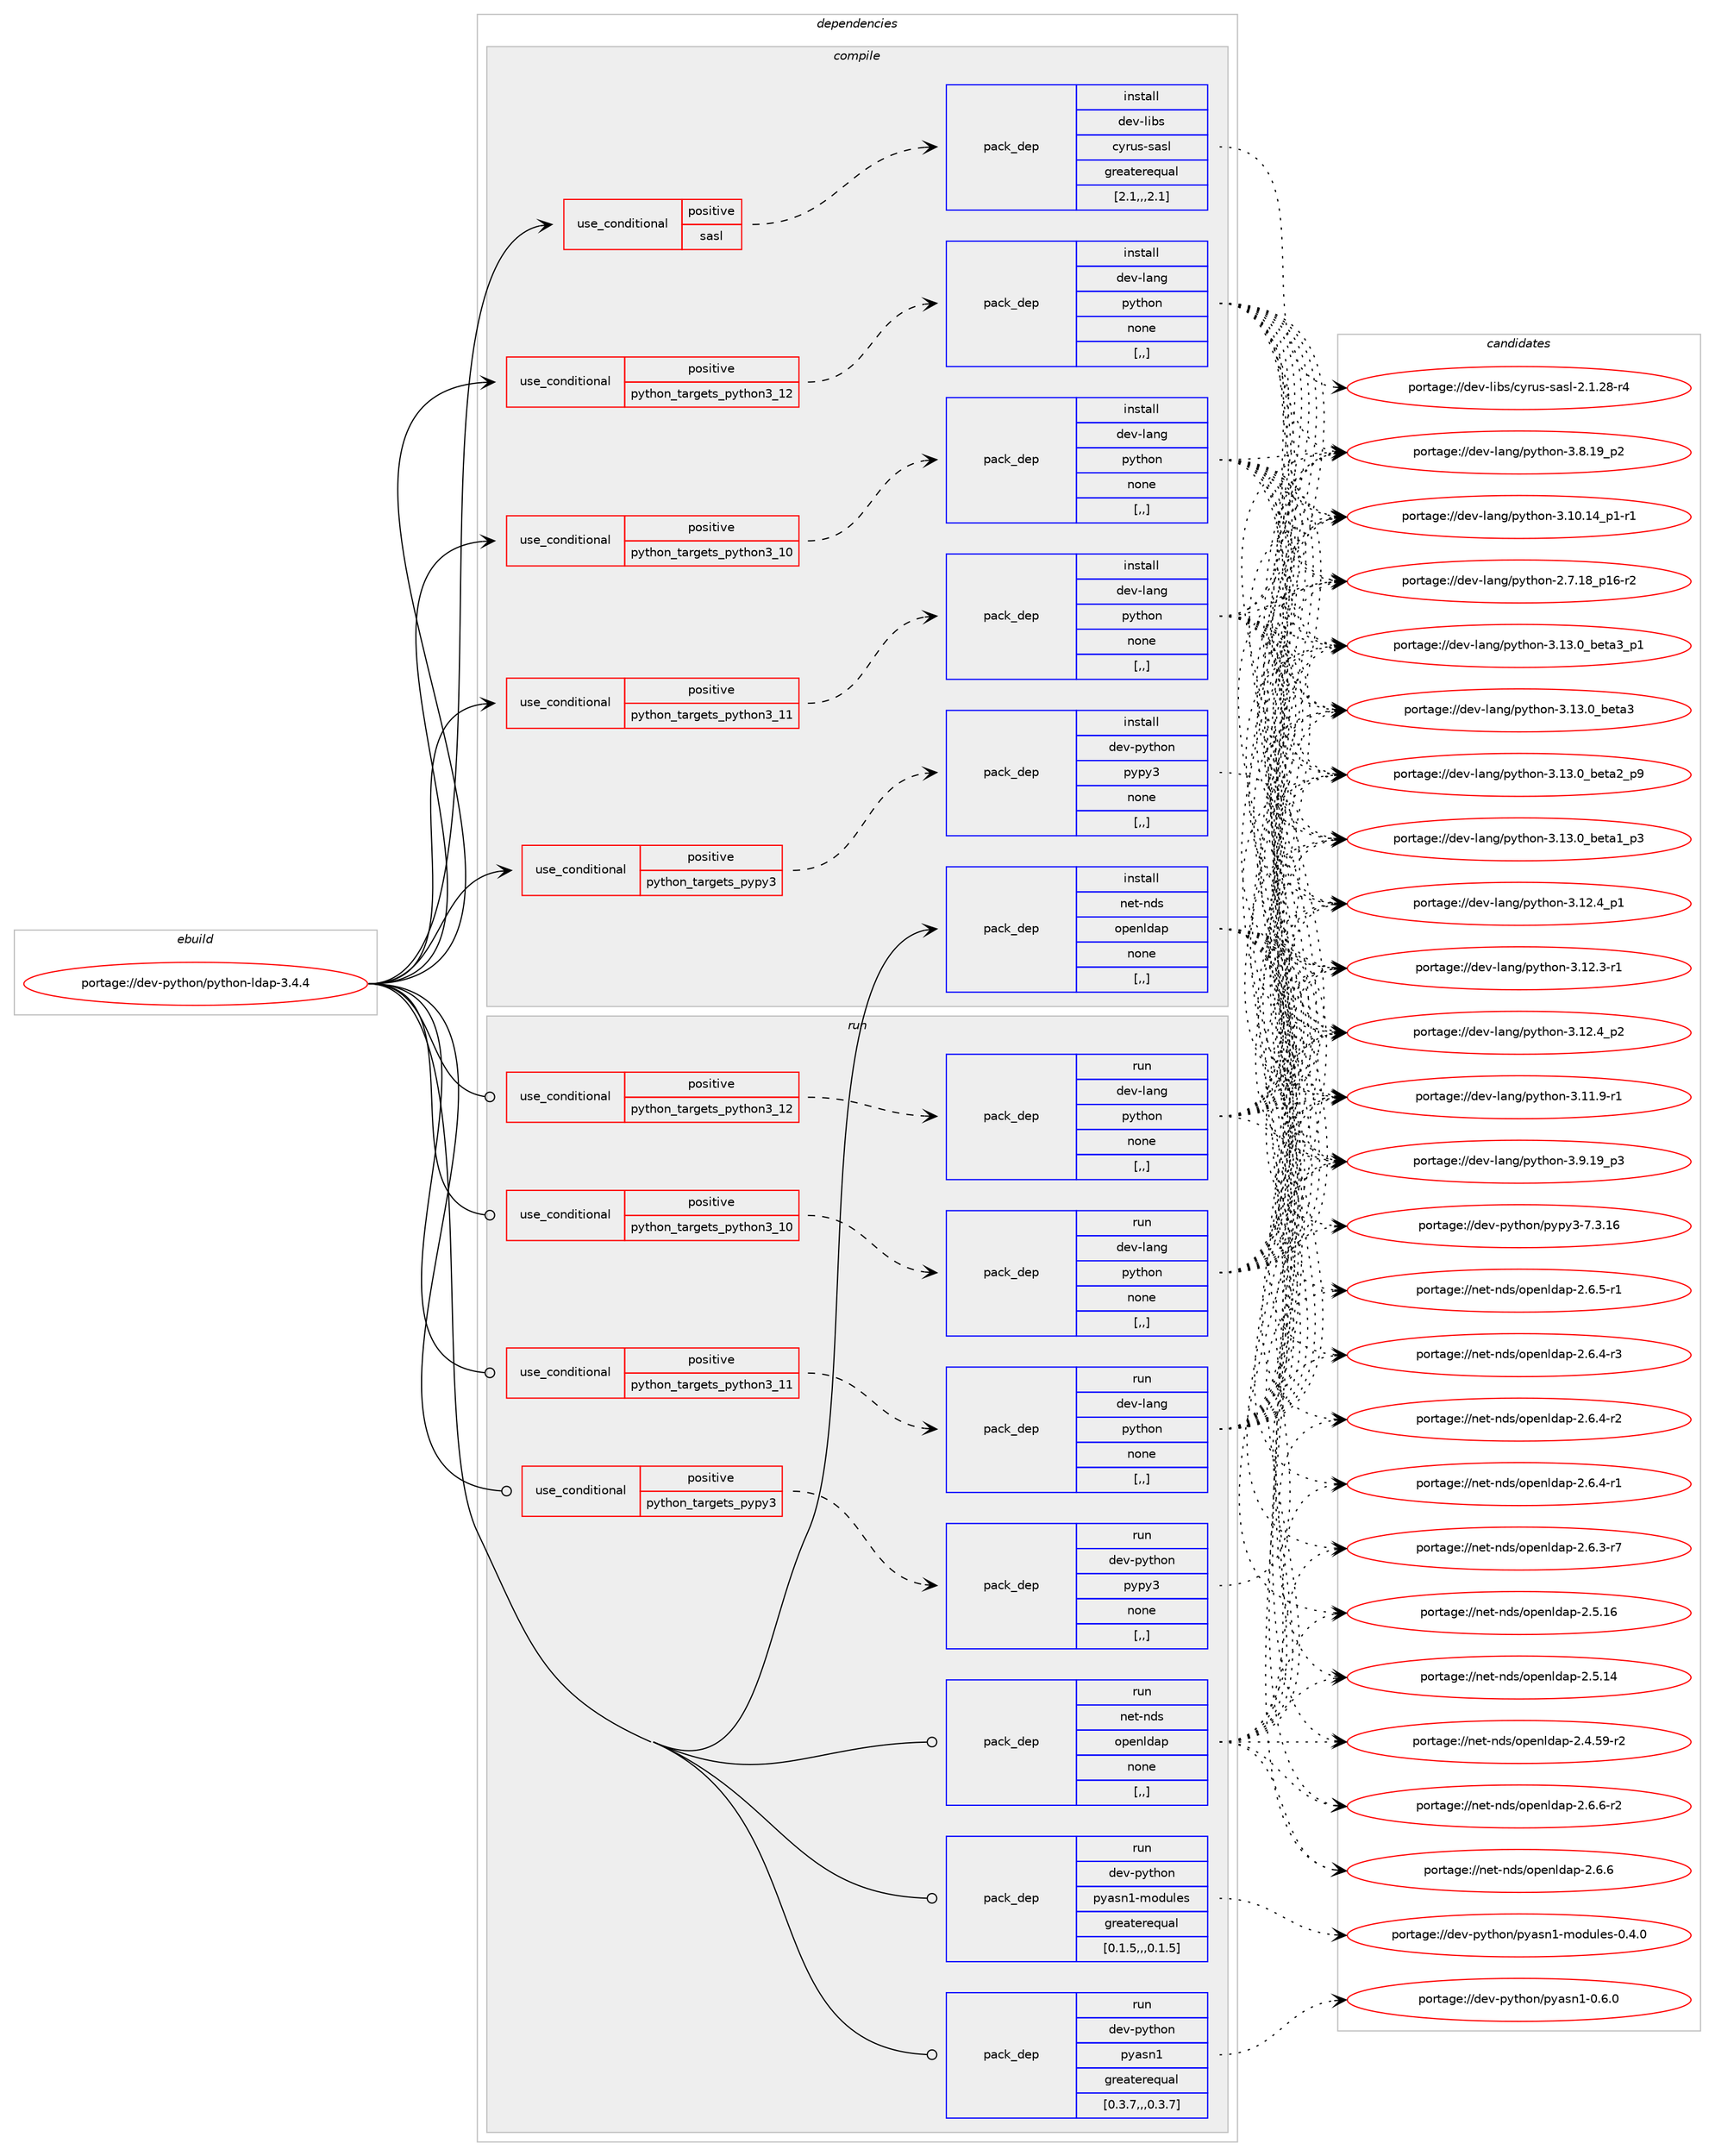 digraph prolog {

# *************
# Graph options
# *************

newrank=true;
concentrate=true;
compound=true;
graph [rankdir=LR,fontname=Helvetica,fontsize=10,ranksep=1.5];#, ranksep=2.5, nodesep=0.2];
edge  [arrowhead=vee];
node  [fontname=Helvetica,fontsize=10];

# **********
# The ebuild
# **********

subgraph cluster_leftcol {
color=gray;
label=<<i>ebuild</i>>;
id [label="portage://dev-python/python-ldap-3.4.4", color=red, width=4, href="../dev-python/python-ldap-3.4.4.svg"];
}

# ****************
# The dependencies
# ****************

subgraph cluster_midcol {
color=gray;
label=<<i>dependencies</i>>;
subgraph cluster_compile {
fillcolor="#eeeeee";
style=filled;
label=<<i>compile</i>>;
subgraph cond38113 {
dependency159584 [label=<<TABLE BORDER="0" CELLBORDER="1" CELLSPACING="0" CELLPADDING="4"><TR><TD ROWSPAN="3" CELLPADDING="10">use_conditional</TD></TR><TR><TD>positive</TD></TR><TR><TD>python_targets_pypy3</TD></TR></TABLE>>, shape=none, color=red];
subgraph pack120201 {
dependency159585 [label=<<TABLE BORDER="0" CELLBORDER="1" CELLSPACING="0" CELLPADDING="4" WIDTH="220"><TR><TD ROWSPAN="6" CELLPADDING="30">pack_dep</TD></TR><TR><TD WIDTH="110">install</TD></TR><TR><TD>dev-python</TD></TR><TR><TD>pypy3</TD></TR><TR><TD>none</TD></TR><TR><TD>[,,]</TD></TR></TABLE>>, shape=none, color=blue];
}
dependency159584:e -> dependency159585:w [weight=20,style="dashed",arrowhead="vee"];
}
id:e -> dependency159584:w [weight=20,style="solid",arrowhead="vee"];
subgraph cond38114 {
dependency159586 [label=<<TABLE BORDER="0" CELLBORDER="1" CELLSPACING="0" CELLPADDING="4"><TR><TD ROWSPAN="3" CELLPADDING="10">use_conditional</TD></TR><TR><TD>positive</TD></TR><TR><TD>python_targets_python3_10</TD></TR></TABLE>>, shape=none, color=red];
subgraph pack120202 {
dependency159587 [label=<<TABLE BORDER="0" CELLBORDER="1" CELLSPACING="0" CELLPADDING="4" WIDTH="220"><TR><TD ROWSPAN="6" CELLPADDING="30">pack_dep</TD></TR><TR><TD WIDTH="110">install</TD></TR><TR><TD>dev-lang</TD></TR><TR><TD>python</TD></TR><TR><TD>none</TD></TR><TR><TD>[,,]</TD></TR></TABLE>>, shape=none, color=blue];
}
dependency159586:e -> dependency159587:w [weight=20,style="dashed",arrowhead="vee"];
}
id:e -> dependency159586:w [weight=20,style="solid",arrowhead="vee"];
subgraph cond38115 {
dependency159588 [label=<<TABLE BORDER="0" CELLBORDER="1" CELLSPACING="0" CELLPADDING="4"><TR><TD ROWSPAN="3" CELLPADDING="10">use_conditional</TD></TR><TR><TD>positive</TD></TR><TR><TD>python_targets_python3_11</TD></TR></TABLE>>, shape=none, color=red];
subgraph pack120203 {
dependency159589 [label=<<TABLE BORDER="0" CELLBORDER="1" CELLSPACING="0" CELLPADDING="4" WIDTH="220"><TR><TD ROWSPAN="6" CELLPADDING="30">pack_dep</TD></TR><TR><TD WIDTH="110">install</TD></TR><TR><TD>dev-lang</TD></TR><TR><TD>python</TD></TR><TR><TD>none</TD></TR><TR><TD>[,,]</TD></TR></TABLE>>, shape=none, color=blue];
}
dependency159588:e -> dependency159589:w [weight=20,style="dashed",arrowhead="vee"];
}
id:e -> dependency159588:w [weight=20,style="solid",arrowhead="vee"];
subgraph cond38116 {
dependency159590 [label=<<TABLE BORDER="0" CELLBORDER="1" CELLSPACING="0" CELLPADDING="4"><TR><TD ROWSPAN="3" CELLPADDING="10">use_conditional</TD></TR><TR><TD>positive</TD></TR><TR><TD>python_targets_python3_12</TD></TR></TABLE>>, shape=none, color=red];
subgraph pack120204 {
dependency159591 [label=<<TABLE BORDER="0" CELLBORDER="1" CELLSPACING="0" CELLPADDING="4" WIDTH="220"><TR><TD ROWSPAN="6" CELLPADDING="30">pack_dep</TD></TR><TR><TD WIDTH="110">install</TD></TR><TR><TD>dev-lang</TD></TR><TR><TD>python</TD></TR><TR><TD>none</TD></TR><TR><TD>[,,]</TD></TR></TABLE>>, shape=none, color=blue];
}
dependency159590:e -> dependency159591:w [weight=20,style="dashed",arrowhead="vee"];
}
id:e -> dependency159590:w [weight=20,style="solid",arrowhead="vee"];
subgraph cond38117 {
dependency159592 [label=<<TABLE BORDER="0" CELLBORDER="1" CELLSPACING="0" CELLPADDING="4"><TR><TD ROWSPAN="3" CELLPADDING="10">use_conditional</TD></TR><TR><TD>positive</TD></TR><TR><TD>sasl</TD></TR></TABLE>>, shape=none, color=red];
subgraph pack120205 {
dependency159593 [label=<<TABLE BORDER="0" CELLBORDER="1" CELLSPACING="0" CELLPADDING="4" WIDTH="220"><TR><TD ROWSPAN="6" CELLPADDING="30">pack_dep</TD></TR><TR><TD WIDTH="110">install</TD></TR><TR><TD>dev-libs</TD></TR><TR><TD>cyrus-sasl</TD></TR><TR><TD>greaterequal</TD></TR><TR><TD>[2.1,,,2.1]</TD></TR></TABLE>>, shape=none, color=blue];
}
dependency159592:e -> dependency159593:w [weight=20,style="dashed",arrowhead="vee"];
}
id:e -> dependency159592:w [weight=20,style="solid",arrowhead="vee"];
subgraph pack120206 {
dependency159594 [label=<<TABLE BORDER="0" CELLBORDER="1" CELLSPACING="0" CELLPADDING="4" WIDTH="220"><TR><TD ROWSPAN="6" CELLPADDING="30">pack_dep</TD></TR><TR><TD WIDTH="110">install</TD></TR><TR><TD>net-nds</TD></TR><TR><TD>openldap</TD></TR><TR><TD>none</TD></TR><TR><TD>[,,]</TD></TR></TABLE>>, shape=none, color=blue];
}
id:e -> dependency159594:w [weight=20,style="solid",arrowhead="vee"];
}
subgraph cluster_compileandrun {
fillcolor="#eeeeee";
style=filled;
label=<<i>compile and run</i>>;
}
subgraph cluster_run {
fillcolor="#eeeeee";
style=filled;
label=<<i>run</i>>;
subgraph cond38118 {
dependency159595 [label=<<TABLE BORDER="0" CELLBORDER="1" CELLSPACING="0" CELLPADDING="4"><TR><TD ROWSPAN="3" CELLPADDING="10">use_conditional</TD></TR><TR><TD>positive</TD></TR><TR><TD>python_targets_pypy3</TD></TR></TABLE>>, shape=none, color=red];
subgraph pack120207 {
dependency159596 [label=<<TABLE BORDER="0" CELLBORDER="1" CELLSPACING="0" CELLPADDING="4" WIDTH="220"><TR><TD ROWSPAN="6" CELLPADDING="30">pack_dep</TD></TR><TR><TD WIDTH="110">run</TD></TR><TR><TD>dev-python</TD></TR><TR><TD>pypy3</TD></TR><TR><TD>none</TD></TR><TR><TD>[,,]</TD></TR></TABLE>>, shape=none, color=blue];
}
dependency159595:e -> dependency159596:w [weight=20,style="dashed",arrowhead="vee"];
}
id:e -> dependency159595:w [weight=20,style="solid",arrowhead="odot"];
subgraph cond38119 {
dependency159597 [label=<<TABLE BORDER="0" CELLBORDER="1" CELLSPACING="0" CELLPADDING="4"><TR><TD ROWSPAN="3" CELLPADDING="10">use_conditional</TD></TR><TR><TD>positive</TD></TR><TR><TD>python_targets_python3_10</TD></TR></TABLE>>, shape=none, color=red];
subgraph pack120208 {
dependency159598 [label=<<TABLE BORDER="0" CELLBORDER="1" CELLSPACING="0" CELLPADDING="4" WIDTH="220"><TR><TD ROWSPAN="6" CELLPADDING="30">pack_dep</TD></TR><TR><TD WIDTH="110">run</TD></TR><TR><TD>dev-lang</TD></TR><TR><TD>python</TD></TR><TR><TD>none</TD></TR><TR><TD>[,,]</TD></TR></TABLE>>, shape=none, color=blue];
}
dependency159597:e -> dependency159598:w [weight=20,style="dashed",arrowhead="vee"];
}
id:e -> dependency159597:w [weight=20,style="solid",arrowhead="odot"];
subgraph cond38120 {
dependency159599 [label=<<TABLE BORDER="0" CELLBORDER="1" CELLSPACING="0" CELLPADDING="4"><TR><TD ROWSPAN="3" CELLPADDING="10">use_conditional</TD></TR><TR><TD>positive</TD></TR><TR><TD>python_targets_python3_11</TD></TR></TABLE>>, shape=none, color=red];
subgraph pack120209 {
dependency159600 [label=<<TABLE BORDER="0" CELLBORDER="1" CELLSPACING="0" CELLPADDING="4" WIDTH="220"><TR><TD ROWSPAN="6" CELLPADDING="30">pack_dep</TD></TR><TR><TD WIDTH="110">run</TD></TR><TR><TD>dev-lang</TD></TR><TR><TD>python</TD></TR><TR><TD>none</TD></TR><TR><TD>[,,]</TD></TR></TABLE>>, shape=none, color=blue];
}
dependency159599:e -> dependency159600:w [weight=20,style="dashed",arrowhead="vee"];
}
id:e -> dependency159599:w [weight=20,style="solid",arrowhead="odot"];
subgraph cond38121 {
dependency159601 [label=<<TABLE BORDER="0" CELLBORDER="1" CELLSPACING="0" CELLPADDING="4"><TR><TD ROWSPAN="3" CELLPADDING="10">use_conditional</TD></TR><TR><TD>positive</TD></TR><TR><TD>python_targets_python3_12</TD></TR></TABLE>>, shape=none, color=red];
subgraph pack120210 {
dependency159602 [label=<<TABLE BORDER="0" CELLBORDER="1" CELLSPACING="0" CELLPADDING="4" WIDTH="220"><TR><TD ROWSPAN="6" CELLPADDING="30">pack_dep</TD></TR><TR><TD WIDTH="110">run</TD></TR><TR><TD>dev-lang</TD></TR><TR><TD>python</TD></TR><TR><TD>none</TD></TR><TR><TD>[,,]</TD></TR></TABLE>>, shape=none, color=blue];
}
dependency159601:e -> dependency159602:w [weight=20,style="dashed",arrowhead="vee"];
}
id:e -> dependency159601:w [weight=20,style="solid",arrowhead="odot"];
subgraph pack120211 {
dependency159603 [label=<<TABLE BORDER="0" CELLBORDER="1" CELLSPACING="0" CELLPADDING="4" WIDTH="220"><TR><TD ROWSPAN="6" CELLPADDING="30">pack_dep</TD></TR><TR><TD WIDTH="110">run</TD></TR><TR><TD>dev-python</TD></TR><TR><TD>pyasn1</TD></TR><TR><TD>greaterequal</TD></TR><TR><TD>[0.3.7,,,0.3.7]</TD></TR></TABLE>>, shape=none, color=blue];
}
id:e -> dependency159603:w [weight=20,style="solid",arrowhead="odot"];
subgraph pack120212 {
dependency159604 [label=<<TABLE BORDER="0" CELLBORDER="1" CELLSPACING="0" CELLPADDING="4" WIDTH="220"><TR><TD ROWSPAN="6" CELLPADDING="30">pack_dep</TD></TR><TR><TD WIDTH="110">run</TD></TR><TR><TD>dev-python</TD></TR><TR><TD>pyasn1-modules</TD></TR><TR><TD>greaterequal</TD></TR><TR><TD>[0.1.5,,,0.1.5]</TD></TR></TABLE>>, shape=none, color=blue];
}
id:e -> dependency159604:w [weight=20,style="solid",arrowhead="odot"];
subgraph pack120213 {
dependency159605 [label=<<TABLE BORDER="0" CELLBORDER="1" CELLSPACING="0" CELLPADDING="4" WIDTH="220"><TR><TD ROWSPAN="6" CELLPADDING="30">pack_dep</TD></TR><TR><TD WIDTH="110">run</TD></TR><TR><TD>net-nds</TD></TR><TR><TD>openldap</TD></TR><TR><TD>none</TD></TR><TR><TD>[,,]</TD></TR></TABLE>>, shape=none, color=blue];
}
id:e -> dependency159605:w [weight=20,style="solid",arrowhead="odot"];
}
}

# **************
# The candidates
# **************

subgraph cluster_choices {
rank=same;
color=gray;
label=<<i>candidates</i>>;

subgraph choice120201 {
color=black;
nodesep=1;
choice10010111845112121116104111110471121211121215145554651464954 [label="portage://dev-python/pypy3-7.3.16", color=red, width=4,href="../dev-python/pypy3-7.3.16.svg"];
dependency159585:e -> choice10010111845112121116104111110471121211121215145554651464954:w [style=dotted,weight="100"];
}
subgraph choice120202 {
color=black;
nodesep=1;
choice10010111845108971101034711212111610411111045514649514648959810111697519511249 [label="portage://dev-lang/python-3.13.0_beta3_p1", color=red, width=4,href="../dev-lang/python-3.13.0_beta3_p1.svg"];
choice1001011184510897110103471121211161041111104551464951464895981011169751 [label="portage://dev-lang/python-3.13.0_beta3", color=red, width=4,href="../dev-lang/python-3.13.0_beta3.svg"];
choice10010111845108971101034711212111610411111045514649514648959810111697509511257 [label="portage://dev-lang/python-3.13.0_beta2_p9", color=red, width=4,href="../dev-lang/python-3.13.0_beta2_p9.svg"];
choice10010111845108971101034711212111610411111045514649514648959810111697499511251 [label="portage://dev-lang/python-3.13.0_beta1_p3", color=red, width=4,href="../dev-lang/python-3.13.0_beta1_p3.svg"];
choice100101118451089711010347112121116104111110455146495046529511250 [label="portage://dev-lang/python-3.12.4_p2", color=red, width=4,href="../dev-lang/python-3.12.4_p2.svg"];
choice100101118451089711010347112121116104111110455146495046529511249 [label="portage://dev-lang/python-3.12.4_p1", color=red, width=4,href="../dev-lang/python-3.12.4_p1.svg"];
choice100101118451089711010347112121116104111110455146495046514511449 [label="portage://dev-lang/python-3.12.3-r1", color=red, width=4,href="../dev-lang/python-3.12.3-r1.svg"];
choice100101118451089711010347112121116104111110455146494946574511449 [label="portage://dev-lang/python-3.11.9-r1", color=red, width=4,href="../dev-lang/python-3.11.9-r1.svg"];
choice100101118451089711010347112121116104111110455146494846495295112494511449 [label="portage://dev-lang/python-3.10.14_p1-r1", color=red, width=4,href="../dev-lang/python-3.10.14_p1-r1.svg"];
choice100101118451089711010347112121116104111110455146574649579511251 [label="portage://dev-lang/python-3.9.19_p3", color=red, width=4,href="../dev-lang/python-3.9.19_p3.svg"];
choice100101118451089711010347112121116104111110455146564649579511250 [label="portage://dev-lang/python-3.8.19_p2", color=red, width=4,href="../dev-lang/python-3.8.19_p2.svg"];
choice100101118451089711010347112121116104111110455046554649569511249544511450 [label="portage://dev-lang/python-2.7.18_p16-r2", color=red, width=4,href="../dev-lang/python-2.7.18_p16-r2.svg"];
dependency159587:e -> choice10010111845108971101034711212111610411111045514649514648959810111697519511249:w [style=dotted,weight="100"];
dependency159587:e -> choice1001011184510897110103471121211161041111104551464951464895981011169751:w [style=dotted,weight="100"];
dependency159587:e -> choice10010111845108971101034711212111610411111045514649514648959810111697509511257:w [style=dotted,weight="100"];
dependency159587:e -> choice10010111845108971101034711212111610411111045514649514648959810111697499511251:w [style=dotted,weight="100"];
dependency159587:e -> choice100101118451089711010347112121116104111110455146495046529511250:w [style=dotted,weight="100"];
dependency159587:e -> choice100101118451089711010347112121116104111110455146495046529511249:w [style=dotted,weight="100"];
dependency159587:e -> choice100101118451089711010347112121116104111110455146495046514511449:w [style=dotted,weight="100"];
dependency159587:e -> choice100101118451089711010347112121116104111110455146494946574511449:w [style=dotted,weight="100"];
dependency159587:e -> choice100101118451089711010347112121116104111110455146494846495295112494511449:w [style=dotted,weight="100"];
dependency159587:e -> choice100101118451089711010347112121116104111110455146574649579511251:w [style=dotted,weight="100"];
dependency159587:e -> choice100101118451089711010347112121116104111110455146564649579511250:w [style=dotted,weight="100"];
dependency159587:e -> choice100101118451089711010347112121116104111110455046554649569511249544511450:w [style=dotted,weight="100"];
}
subgraph choice120203 {
color=black;
nodesep=1;
choice10010111845108971101034711212111610411111045514649514648959810111697519511249 [label="portage://dev-lang/python-3.13.0_beta3_p1", color=red, width=4,href="../dev-lang/python-3.13.0_beta3_p1.svg"];
choice1001011184510897110103471121211161041111104551464951464895981011169751 [label="portage://dev-lang/python-3.13.0_beta3", color=red, width=4,href="../dev-lang/python-3.13.0_beta3.svg"];
choice10010111845108971101034711212111610411111045514649514648959810111697509511257 [label="portage://dev-lang/python-3.13.0_beta2_p9", color=red, width=4,href="../dev-lang/python-3.13.0_beta2_p9.svg"];
choice10010111845108971101034711212111610411111045514649514648959810111697499511251 [label="portage://dev-lang/python-3.13.0_beta1_p3", color=red, width=4,href="../dev-lang/python-3.13.0_beta1_p3.svg"];
choice100101118451089711010347112121116104111110455146495046529511250 [label="portage://dev-lang/python-3.12.4_p2", color=red, width=4,href="../dev-lang/python-3.12.4_p2.svg"];
choice100101118451089711010347112121116104111110455146495046529511249 [label="portage://dev-lang/python-3.12.4_p1", color=red, width=4,href="../dev-lang/python-3.12.4_p1.svg"];
choice100101118451089711010347112121116104111110455146495046514511449 [label="portage://dev-lang/python-3.12.3-r1", color=red, width=4,href="../dev-lang/python-3.12.3-r1.svg"];
choice100101118451089711010347112121116104111110455146494946574511449 [label="portage://dev-lang/python-3.11.9-r1", color=red, width=4,href="../dev-lang/python-3.11.9-r1.svg"];
choice100101118451089711010347112121116104111110455146494846495295112494511449 [label="portage://dev-lang/python-3.10.14_p1-r1", color=red, width=4,href="../dev-lang/python-3.10.14_p1-r1.svg"];
choice100101118451089711010347112121116104111110455146574649579511251 [label="portage://dev-lang/python-3.9.19_p3", color=red, width=4,href="../dev-lang/python-3.9.19_p3.svg"];
choice100101118451089711010347112121116104111110455146564649579511250 [label="portage://dev-lang/python-3.8.19_p2", color=red, width=4,href="../dev-lang/python-3.8.19_p2.svg"];
choice100101118451089711010347112121116104111110455046554649569511249544511450 [label="portage://dev-lang/python-2.7.18_p16-r2", color=red, width=4,href="../dev-lang/python-2.7.18_p16-r2.svg"];
dependency159589:e -> choice10010111845108971101034711212111610411111045514649514648959810111697519511249:w [style=dotted,weight="100"];
dependency159589:e -> choice1001011184510897110103471121211161041111104551464951464895981011169751:w [style=dotted,weight="100"];
dependency159589:e -> choice10010111845108971101034711212111610411111045514649514648959810111697509511257:w [style=dotted,weight="100"];
dependency159589:e -> choice10010111845108971101034711212111610411111045514649514648959810111697499511251:w [style=dotted,weight="100"];
dependency159589:e -> choice100101118451089711010347112121116104111110455146495046529511250:w [style=dotted,weight="100"];
dependency159589:e -> choice100101118451089711010347112121116104111110455146495046529511249:w [style=dotted,weight="100"];
dependency159589:e -> choice100101118451089711010347112121116104111110455146495046514511449:w [style=dotted,weight="100"];
dependency159589:e -> choice100101118451089711010347112121116104111110455146494946574511449:w [style=dotted,weight="100"];
dependency159589:e -> choice100101118451089711010347112121116104111110455146494846495295112494511449:w [style=dotted,weight="100"];
dependency159589:e -> choice100101118451089711010347112121116104111110455146574649579511251:w [style=dotted,weight="100"];
dependency159589:e -> choice100101118451089711010347112121116104111110455146564649579511250:w [style=dotted,weight="100"];
dependency159589:e -> choice100101118451089711010347112121116104111110455046554649569511249544511450:w [style=dotted,weight="100"];
}
subgraph choice120204 {
color=black;
nodesep=1;
choice10010111845108971101034711212111610411111045514649514648959810111697519511249 [label="portage://dev-lang/python-3.13.0_beta3_p1", color=red, width=4,href="../dev-lang/python-3.13.0_beta3_p1.svg"];
choice1001011184510897110103471121211161041111104551464951464895981011169751 [label="portage://dev-lang/python-3.13.0_beta3", color=red, width=4,href="../dev-lang/python-3.13.0_beta3.svg"];
choice10010111845108971101034711212111610411111045514649514648959810111697509511257 [label="portage://dev-lang/python-3.13.0_beta2_p9", color=red, width=4,href="../dev-lang/python-3.13.0_beta2_p9.svg"];
choice10010111845108971101034711212111610411111045514649514648959810111697499511251 [label="portage://dev-lang/python-3.13.0_beta1_p3", color=red, width=4,href="../dev-lang/python-3.13.0_beta1_p3.svg"];
choice100101118451089711010347112121116104111110455146495046529511250 [label="portage://dev-lang/python-3.12.4_p2", color=red, width=4,href="../dev-lang/python-3.12.4_p2.svg"];
choice100101118451089711010347112121116104111110455146495046529511249 [label="portage://dev-lang/python-3.12.4_p1", color=red, width=4,href="../dev-lang/python-3.12.4_p1.svg"];
choice100101118451089711010347112121116104111110455146495046514511449 [label="portage://dev-lang/python-3.12.3-r1", color=red, width=4,href="../dev-lang/python-3.12.3-r1.svg"];
choice100101118451089711010347112121116104111110455146494946574511449 [label="portage://dev-lang/python-3.11.9-r1", color=red, width=4,href="../dev-lang/python-3.11.9-r1.svg"];
choice100101118451089711010347112121116104111110455146494846495295112494511449 [label="portage://dev-lang/python-3.10.14_p1-r1", color=red, width=4,href="../dev-lang/python-3.10.14_p1-r1.svg"];
choice100101118451089711010347112121116104111110455146574649579511251 [label="portage://dev-lang/python-3.9.19_p3", color=red, width=4,href="../dev-lang/python-3.9.19_p3.svg"];
choice100101118451089711010347112121116104111110455146564649579511250 [label="portage://dev-lang/python-3.8.19_p2", color=red, width=4,href="../dev-lang/python-3.8.19_p2.svg"];
choice100101118451089711010347112121116104111110455046554649569511249544511450 [label="portage://dev-lang/python-2.7.18_p16-r2", color=red, width=4,href="../dev-lang/python-2.7.18_p16-r2.svg"];
dependency159591:e -> choice10010111845108971101034711212111610411111045514649514648959810111697519511249:w [style=dotted,weight="100"];
dependency159591:e -> choice1001011184510897110103471121211161041111104551464951464895981011169751:w [style=dotted,weight="100"];
dependency159591:e -> choice10010111845108971101034711212111610411111045514649514648959810111697509511257:w [style=dotted,weight="100"];
dependency159591:e -> choice10010111845108971101034711212111610411111045514649514648959810111697499511251:w [style=dotted,weight="100"];
dependency159591:e -> choice100101118451089711010347112121116104111110455146495046529511250:w [style=dotted,weight="100"];
dependency159591:e -> choice100101118451089711010347112121116104111110455146495046529511249:w [style=dotted,weight="100"];
dependency159591:e -> choice100101118451089711010347112121116104111110455146495046514511449:w [style=dotted,weight="100"];
dependency159591:e -> choice100101118451089711010347112121116104111110455146494946574511449:w [style=dotted,weight="100"];
dependency159591:e -> choice100101118451089711010347112121116104111110455146494846495295112494511449:w [style=dotted,weight="100"];
dependency159591:e -> choice100101118451089711010347112121116104111110455146574649579511251:w [style=dotted,weight="100"];
dependency159591:e -> choice100101118451089711010347112121116104111110455146564649579511250:w [style=dotted,weight="100"];
dependency159591:e -> choice100101118451089711010347112121116104111110455046554649569511249544511450:w [style=dotted,weight="100"];
}
subgraph choice120205 {
color=black;
nodesep=1;
choice100101118451081059811547991211141171154511597115108455046494650564511452 [label="portage://dev-libs/cyrus-sasl-2.1.28-r4", color=red, width=4,href="../dev-libs/cyrus-sasl-2.1.28-r4.svg"];
dependency159593:e -> choice100101118451081059811547991211141171154511597115108455046494650564511452:w [style=dotted,weight="100"];
}
subgraph choice120206 {
color=black;
nodesep=1;
choice1101011164511010011547111112101110108100971124550465446544511450 [label="portage://net-nds/openldap-2.6.6-r2", color=red, width=4,href="../net-nds/openldap-2.6.6-r2.svg"];
choice110101116451101001154711111210111010810097112455046544654 [label="portage://net-nds/openldap-2.6.6", color=red, width=4,href="../net-nds/openldap-2.6.6.svg"];
choice1101011164511010011547111112101110108100971124550465446534511449 [label="portage://net-nds/openldap-2.6.5-r1", color=red, width=4,href="../net-nds/openldap-2.6.5-r1.svg"];
choice1101011164511010011547111112101110108100971124550465446524511451 [label="portage://net-nds/openldap-2.6.4-r3", color=red, width=4,href="../net-nds/openldap-2.6.4-r3.svg"];
choice1101011164511010011547111112101110108100971124550465446524511450 [label="portage://net-nds/openldap-2.6.4-r2", color=red, width=4,href="../net-nds/openldap-2.6.4-r2.svg"];
choice1101011164511010011547111112101110108100971124550465446524511449 [label="portage://net-nds/openldap-2.6.4-r1", color=red, width=4,href="../net-nds/openldap-2.6.4-r1.svg"];
choice1101011164511010011547111112101110108100971124550465446514511455 [label="portage://net-nds/openldap-2.6.3-r7", color=red, width=4,href="../net-nds/openldap-2.6.3-r7.svg"];
choice11010111645110100115471111121011101081009711245504653464954 [label="portage://net-nds/openldap-2.5.16", color=red, width=4,href="../net-nds/openldap-2.5.16.svg"];
choice11010111645110100115471111121011101081009711245504653464952 [label="portage://net-nds/openldap-2.5.14", color=red, width=4,href="../net-nds/openldap-2.5.14.svg"];
choice110101116451101001154711111210111010810097112455046524653574511450 [label="portage://net-nds/openldap-2.4.59-r2", color=red, width=4,href="../net-nds/openldap-2.4.59-r2.svg"];
dependency159594:e -> choice1101011164511010011547111112101110108100971124550465446544511450:w [style=dotted,weight="100"];
dependency159594:e -> choice110101116451101001154711111210111010810097112455046544654:w [style=dotted,weight="100"];
dependency159594:e -> choice1101011164511010011547111112101110108100971124550465446534511449:w [style=dotted,weight="100"];
dependency159594:e -> choice1101011164511010011547111112101110108100971124550465446524511451:w [style=dotted,weight="100"];
dependency159594:e -> choice1101011164511010011547111112101110108100971124550465446524511450:w [style=dotted,weight="100"];
dependency159594:e -> choice1101011164511010011547111112101110108100971124550465446524511449:w [style=dotted,weight="100"];
dependency159594:e -> choice1101011164511010011547111112101110108100971124550465446514511455:w [style=dotted,weight="100"];
dependency159594:e -> choice11010111645110100115471111121011101081009711245504653464954:w [style=dotted,weight="100"];
dependency159594:e -> choice11010111645110100115471111121011101081009711245504653464952:w [style=dotted,weight="100"];
dependency159594:e -> choice110101116451101001154711111210111010810097112455046524653574511450:w [style=dotted,weight="100"];
}
subgraph choice120207 {
color=black;
nodesep=1;
choice10010111845112121116104111110471121211121215145554651464954 [label="portage://dev-python/pypy3-7.3.16", color=red, width=4,href="../dev-python/pypy3-7.3.16.svg"];
dependency159596:e -> choice10010111845112121116104111110471121211121215145554651464954:w [style=dotted,weight="100"];
}
subgraph choice120208 {
color=black;
nodesep=1;
choice10010111845108971101034711212111610411111045514649514648959810111697519511249 [label="portage://dev-lang/python-3.13.0_beta3_p1", color=red, width=4,href="../dev-lang/python-3.13.0_beta3_p1.svg"];
choice1001011184510897110103471121211161041111104551464951464895981011169751 [label="portage://dev-lang/python-3.13.0_beta3", color=red, width=4,href="../dev-lang/python-3.13.0_beta3.svg"];
choice10010111845108971101034711212111610411111045514649514648959810111697509511257 [label="portage://dev-lang/python-3.13.0_beta2_p9", color=red, width=4,href="../dev-lang/python-3.13.0_beta2_p9.svg"];
choice10010111845108971101034711212111610411111045514649514648959810111697499511251 [label="portage://dev-lang/python-3.13.0_beta1_p3", color=red, width=4,href="../dev-lang/python-3.13.0_beta1_p3.svg"];
choice100101118451089711010347112121116104111110455146495046529511250 [label="portage://dev-lang/python-3.12.4_p2", color=red, width=4,href="../dev-lang/python-3.12.4_p2.svg"];
choice100101118451089711010347112121116104111110455146495046529511249 [label="portage://dev-lang/python-3.12.4_p1", color=red, width=4,href="../dev-lang/python-3.12.4_p1.svg"];
choice100101118451089711010347112121116104111110455146495046514511449 [label="portage://dev-lang/python-3.12.3-r1", color=red, width=4,href="../dev-lang/python-3.12.3-r1.svg"];
choice100101118451089711010347112121116104111110455146494946574511449 [label="portage://dev-lang/python-3.11.9-r1", color=red, width=4,href="../dev-lang/python-3.11.9-r1.svg"];
choice100101118451089711010347112121116104111110455146494846495295112494511449 [label="portage://dev-lang/python-3.10.14_p1-r1", color=red, width=4,href="../dev-lang/python-3.10.14_p1-r1.svg"];
choice100101118451089711010347112121116104111110455146574649579511251 [label="portage://dev-lang/python-3.9.19_p3", color=red, width=4,href="../dev-lang/python-3.9.19_p3.svg"];
choice100101118451089711010347112121116104111110455146564649579511250 [label="portage://dev-lang/python-3.8.19_p2", color=red, width=4,href="../dev-lang/python-3.8.19_p2.svg"];
choice100101118451089711010347112121116104111110455046554649569511249544511450 [label="portage://dev-lang/python-2.7.18_p16-r2", color=red, width=4,href="../dev-lang/python-2.7.18_p16-r2.svg"];
dependency159598:e -> choice10010111845108971101034711212111610411111045514649514648959810111697519511249:w [style=dotted,weight="100"];
dependency159598:e -> choice1001011184510897110103471121211161041111104551464951464895981011169751:w [style=dotted,weight="100"];
dependency159598:e -> choice10010111845108971101034711212111610411111045514649514648959810111697509511257:w [style=dotted,weight="100"];
dependency159598:e -> choice10010111845108971101034711212111610411111045514649514648959810111697499511251:w [style=dotted,weight="100"];
dependency159598:e -> choice100101118451089711010347112121116104111110455146495046529511250:w [style=dotted,weight="100"];
dependency159598:e -> choice100101118451089711010347112121116104111110455146495046529511249:w [style=dotted,weight="100"];
dependency159598:e -> choice100101118451089711010347112121116104111110455146495046514511449:w [style=dotted,weight="100"];
dependency159598:e -> choice100101118451089711010347112121116104111110455146494946574511449:w [style=dotted,weight="100"];
dependency159598:e -> choice100101118451089711010347112121116104111110455146494846495295112494511449:w [style=dotted,weight="100"];
dependency159598:e -> choice100101118451089711010347112121116104111110455146574649579511251:w [style=dotted,weight="100"];
dependency159598:e -> choice100101118451089711010347112121116104111110455146564649579511250:w [style=dotted,weight="100"];
dependency159598:e -> choice100101118451089711010347112121116104111110455046554649569511249544511450:w [style=dotted,weight="100"];
}
subgraph choice120209 {
color=black;
nodesep=1;
choice10010111845108971101034711212111610411111045514649514648959810111697519511249 [label="portage://dev-lang/python-3.13.0_beta3_p1", color=red, width=4,href="../dev-lang/python-3.13.0_beta3_p1.svg"];
choice1001011184510897110103471121211161041111104551464951464895981011169751 [label="portage://dev-lang/python-3.13.0_beta3", color=red, width=4,href="../dev-lang/python-3.13.0_beta3.svg"];
choice10010111845108971101034711212111610411111045514649514648959810111697509511257 [label="portage://dev-lang/python-3.13.0_beta2_p9", color=red, width=4,href="../dev-lang/python-3.13.0_beta2_p9.svg"];
choice10010111845108971101034711212111610411111045514649514648959810111697499511251 [label="portage://dev-lang/python-3.13.0_beta1_p3", color=red, width=4,href="../dev-lang/python-3.13.0_beta1_p3.svg"];
choice100101118451089711010347112121116104111110455146495046529511250 [label="portage://dev-lang/python-3.12.4_p2", color=red, width=4,href="../dev-lang/python-3.12.4_p2.svg"];
choice100101118451089711010347112121116104111110455146495046529511249 [label="portage://dev-lang/python-3.12.4_p1", color=red, width=4,href="../dev-lang/python-3.12.4_p1.svg"];
choice100101118451089711010347112121116104111110455146495046514511449 [label="portage://dev-lang/python-3.12.3-r1", color=red, width=4,href="../dev-lang/python-3.12.3-r1.svg"];
choice100101118451089711010347112121116104111110455146494946574511449 [label="portage://dev-lang/python-3.11.9-r1", color=red, width=4,href="../dev-lang/python-3.11.9-r1.svg"];
choice100101118451089711010347112121116104111110455146494846495295112494511449 [label="portage://dev-lang/python-3.10.14_p1-r1", color=red, width=4,href="../dev-lang/python-3.10.14_p1-r1.svg"];
choice100101118451089711010347112121116104111110455146574649579511251 [label="portage://dev-lang/python-3.9.19_p3", color=red, width=4,href="../dev-lang/python-3.9.19_p3.svg"];
choice100101118451089711010347112121116104111110455146564649579511250 [label="portage://dev-lang/python-3.8.19_p2", color=red, width=4,href="../dev-lang/python-3.8.19_p2.svg"];
choice100101118451089711010347112121116104111110455046554649569511249544511450 [label="portage://dev-lang/python-2.7.18_p16-r2", color=red, width=4,href="../dev-lang/python-2.7.18_p16-r2.svg"];
dependency159600:e -> choice10010111845108971101034711212111610411111045514649514648959810111697519511249:w [style=dotted,weight="100"];
dependency159600:e -> choice1001011184510897110103471121211161041111104551464951464895981011169751:w [style=dotted,weight="100"];
dependency159600:e -> choice10010111845108971101034711212111610411111045514649514648959810111697509511257:w [style=dotted,weight="100"];
dependency159600:e -> choice10010111845108971101034711212111610411111045514649514648959810111697499511251:w [style=dotted,weight="100"];
dependency159600:e -> choice100101118451089711010347112121116104111110455146495046529511250:w [style=dotted,weight="100"];
dependency159600:e -> choice100101118451089711010347112121116104111110455146495046529511249:w [style=dotted,weight="100"];
dependency159600:e -> choice100101118451089711010347112121116104111110455146495046514511449:w [style=dotted,weight="100"];
dependency159600:e -> choice100101118451089711010347112121116104111110455146494946574511449:w [style=dotted,weight="100"];
dependency159600:e -> choice100101118451089711010347112121116104111110455146494846495295112494511449:w [style=dotted,weight="100"];
dependency159600:e -> choice100101118451089711010347112121116104111110455146574649579511251:w [style=dotted,weight="100"];
dependency159600:e -> choice100101118451089711010347112121116104111110455146564649579511250:w [style=dotted,weight="100"];
dependency159600:e -> choice100101118451089711010347112121116104111110455046554649569511249544511450:w [style=dotted,weight="100"];
}
subgraph choice120210 {
color=black;
nodesep=1;
choice10010111845108971101034711212111610411111045514649514648959810111697519511249 [label="portage://dev-lang/python-3.13.0_beta3_p1", color=red, width=4,href="../dev-lang/python-3.13.0_beta3_p1.svg"];
choice1001011184510897110103471121211161041111104551464951464895981011169751 [label="portage://dev-lang/python-3.13.0_beta3", color=red, width=4,href="../dev-lang/python-3.13.0_beta3.svg"];
choice10010111845108971101034711212111610411111045514649514648959810111697509511257 [label="portage://dev-lang/python-3.13.0_beta2_p9", color=red, width=4,href="../dev-lang/python-3.13.0_beta2_p9.svg"];
choice10010111845108971101034711212111610411111045514649514648959810111697499511251 [label="portage://dev-lang/python-3.13.0_beta1_p3", color=red, width=4,href="../dev-lang/python-3.13.0_beta1_p3.svg"];
choice100101118451089711010347112121116104111110455146495046529511250 [label="portage://dev-lang/python-3.12.4_p2", color=red, width=4,href="../dev-lang/python-3.12.4_p2.svg"];
choice100101118451089711010347112121116104111110455146495046529511249 [label="portage://dev-lang/python-3.12.4_p1", color=red, width=4,href="../dev-lang/python-3.12.4_p1.svg"];
choice100101118451089711010347112121116104111110455146495046514511449 [label="portage://dev-lang/python-3.12.3-r1", color=red, width=4,href="../dev-lang/python-3.12.3-r1.svg"];
choice100101118451089711010347112121116104111110455146494946574511449 [label="portage://dev-lang/python-3.11.9-r1", color=red, width=4,href="../dev-lang/python-3.11.9-r1.svg"];
choice100101118451089711010347112121116104111110455146494846495295112494511449 [label="portage://dev-lang/python-3.10.14_p1-r1", color=red, width=4,href="../dev-lang/python-3.10.14_p1-r1.svg"];
choice100101118451089711010347112121116104111110455146574649579511251 [label="portage://dev-lang/python-3.9.19_p3", color=red, width=4,href="../dev-lang/python-3.9.19_p3.svg"];
choice100101118451089711010347112121116104111110455146564649579511250 [label="portage://dev-lang/python-3.8.19_p2", color=red, width=4,href="../dev-lang/python-3.8.19_p2.svg"];
choice100101118451089711010347112121116104111110455046554649569511249544511450 [label="portage://dev-lang/python-2.7.18_p16-r2", color=red, width=4,href="../dev-lang/python-2.7.18_p16-r2.svg"];
dependency159602:e -> choice10010111845108971101034711212111610411111045514649514648959810111697519511249:w [style=dotted,weight="100"];
dependency159602:e -> choice1001011184510897110103471121211161041111104551464951464895981011169751:w [style=dotted,weight="100"];
dependency159602:e -> choice10010111845108971101034711212111610411111045514649514648959810111697509511257:w [style=dotted,weight="100"];
dependency159602:e -> choice10010111845108971101034711212111610411111045514649514648959810111697499511251:w [style=dotted,weight="100"];
dependency159602:e -> choice100101118451089711010347112121116104111110455146495046529511250:w [style=dotted,weight="100"];
dependency159602:e -> choice100101118451089711010347112121116104111110455146495046529511249:w [style=dotted,weight="100"];
dependency159602:e -> choice100101118451089711010347112121116104111110455146495046514511449:w [style=dotted,weight="100"];
dependency159602:e -> choice100101118451089711010347112121116104111110455146494946574511449:w [style=dotted,weight="100"];
dependency159602:e -> choice100101118451089711010347112121116104111110455146494846495295112494511449:w [style=dotted,weight="100"];
dependency159602:e -> choice100101118451089711010347112121116104111110455146574649579511251:w [style=dotted,weight="100"];
dependency159602:e -> choice100101118451089711010347112121116104111110455146564649579511250:w [style=dotted,weight="100"];
dependency159602:e -> choice100101118451089711010347112121116104111110455046554649569511249544511450:w [style=dotted,weight="100"];
}
subgraph choice120211 {
color=black;
nodesep=1;
choice10010111845112121116104111110471121219711511049454846544648 [label="portage://dev-python/pyasn1-0.6.0", color=red, width=4,href="../dev-python/pyasn1-0.6.0.svg"];
dependency159603:e -> choice10010111845112121116104111110471121219711511049454846544648:w [style=dotted,weight="100"];
}
subgraph choice120212 {
color=black;
nodesep=1;
choice1001011184511212111610411111047112121971151104945109111100117108101115454846524648 [label="portage://dev-python/pyasn1-modules-0.4.0", color=red, width=4,href="../dev-python/pyasn1-modules-0.4.0.svg"];
dependency159604:e -> choice1001011184511212111610411111047112121971151104945109111100117108101115454846524648:w [style=dotted,weight="100"];
}
subgraph choice120213 {
color=black;
nodesep=1;
choice1101011164511010011547111112101110108100971124550465446544511450 [label="portage://net-nds/openldap-2.6.6-r2", color=red, width=4,href="../net-nds/openldap-2.6.6-r2.svg"];
choice110101116451101001154711111210111010810097112455046544654 [label="portage://net-nds/openldap-2.6.6", color=red, width=4,href="../net-nds/openldap-2.6.6.svg"];
choice1101011164511010011547111112101110108100971124550465446534511449 [label="portage://net-nds/openldap-2.6.5-r1", color=red, width=4,href="../net-nds/openldap-2.6.5-r1.svg"];
choice1101011164511010011547111112101110108100971124550465446524511451 [label="portage://net-nds/openldap-2.6.4-r3", color=red, width=4,href="../net-nds/openldap-2.6.4-r3.svg"];
choice1101011164511010011547111112101110108100971124550465446524511450 [label="portage://net-nds/openldap-2.6.4-r2", color=red, width=4,href="../net-nds/openldap-2.6.4-r2.svg"];
choice1101011164511010011547111112101110108100971124550465446524511449 [label="portage://net-nds/openldap-2.6.4-r1", color=red, width=4,href="../net-nds/openldap-2.6.4-r1.svg"];
choice1101011164511010011547111112101110108100971124550465446514511455 [label="portage://net-nds/openldap-2.6.3-r7", color=red, width=4,href="../net-nds/openldap-2.6.3-r7.svg"];
choice11010111645110100115471111121011101081009711245504653464954 [label="portage://net-nds/openldap-2.5.16", color=red, width=4,href="../net-nds/openldap-2.5.16.svg"];
choice11010111645110100115471111121011101081009711245504653464952 [label="portage://net-nds/openldap-2.5.14", color=red, width=4,href="../net-nds/openldap-2.5.14.svg"];
choice110101116451101001154711111210111010810097112455046524653574511450 [label="portage://net-nds/openldap-2.4.59-r2", color=red, width=4,href="../net-nds/openldap-2.4.59-r2.svg"];
dependency159605:e -> choice1101011164511010011547111112101110108100971124550465446544511450:w [style=dotted,weight="100"];
dependency159605:e -> choice110101116451101001154711111210111010810097112455046544654:w [style=dotted,weight="100"];
dependency159605:e -> choice1101011164511010011547111112101110108100971124550465446534511449:w [style=dotted,weight="100"];
dependency159605:e -> choice1101011164511010011547111112101110108100971124550465446524511451:w [style=dotted,weight="100"];
dependency159605:e -> choice1101011164511010011547111112101110108100971124550465446524511450:w [style=dotted,weight="100"];
dependency159605:e -> choice1101011164511010011547111112101110108100971124550465446524511449:w [style=dotted,weight="100"];
dependency159605:e -> choice1101011164511010011547111112101110108100971124550465446514511455:w [style=dotted,weight="100"];
dependency159605:e -> choice11010111645110100115471111121011101081009711245504653464954:w [style=dotted,weight="100"];
dependency159605:e -> choice11010111645110100115471111121011101081009711245504653464952:w [style=dotted,weight="100"];
dependency159605:e -> choice110101116451101001154711111210111010810097112455046524653574511450:w [style=dotted,weight="100"];
}
}

}
